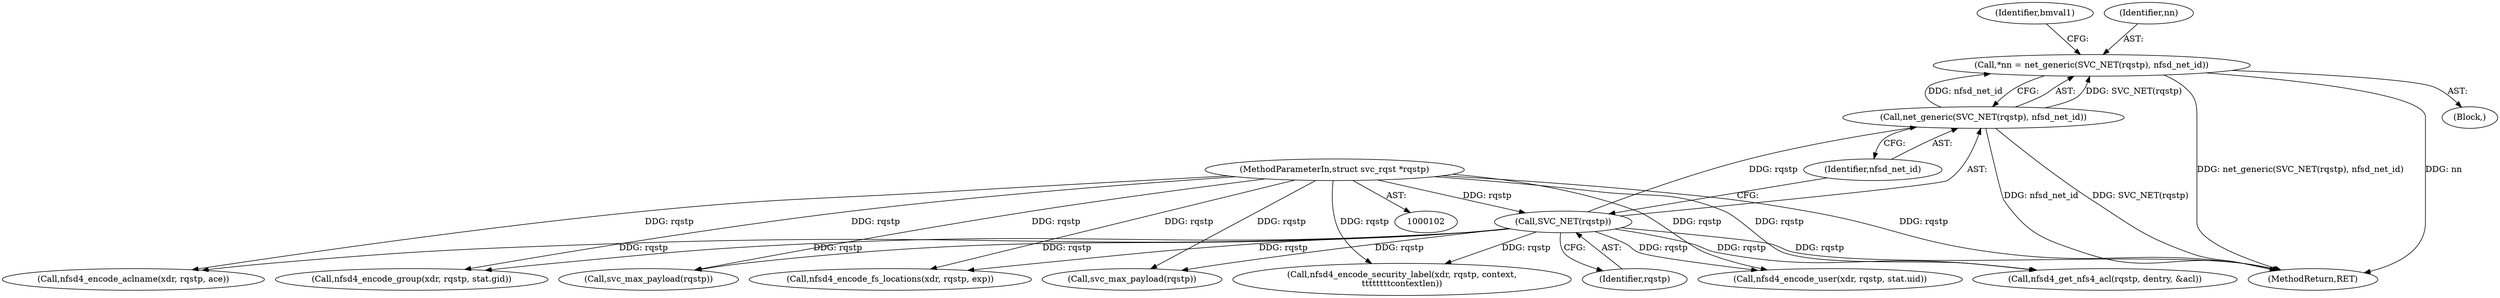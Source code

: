 digraph "0_linux_c70422f760c120480fee4de6c38804c72aa26bc1_12@pointer" {
"1000183" [label="(Call,*nn = net_generic(SVC_NET(rqstp), nfsd_net_id))"];
"1000185" [label="(Call,net_generic(SVC_NET(rqstp), nfsd_net_id))"];
"1000186" [label="(Call,SVC_NET(rqstp))"];
"1000108" [label="(MethodParameterIn,struct svc_rqst *rqstp)"];
"1000186" [label="(Call,SVC_NET(rqstp))"];
"1001206" [label="(Call,nfsd4_encode_fs_locations(xdr, rqstp, exp))"];
"1001435" [label="(Call,nfsd4_encode_group(xdr, rqstp, stat.gid))"];
"1001899" [label="(Call,nfsd4_encode_security_label(xdr, rqstp, context,\n\t\t\t\t\t\t\t\tcontextlen))"];
"1001322" [label="(Call,svc_max_payload(rqstp))"];
"1000191" [label="(Identifier,bmval1)"];
"1000108" [label="(MethodParameterIn,struct svc_rqst *rqstp)"];
"1001419" [label="(Call,nfsd4_encode_user(xdr, rqstp, stat.uid))"];
"1000188" [label="(Identifier,nfsd_net_id)"];
"1000306" [label="(Call,nfsd4_get_nfs4_acl(rqstp, dentry, &acl))"];
"1001344" [label="(Call,svc_max_payload(rqstp))"];
"1000958" [label="(Call,nfsd4_encode_aclname(xdr, rqstp, ace))"];
"1000187" [label="(Identifier,rqstp)"];
"1000183" [label="(Call,*nn = net_generic(SVC_NET(rqstp), nfsd_net_id))"];
"1000184" [label="(Identifier,nn)"];
"1000185" [label="(Call,net_generic(SVC_NET(rqstp), nfsd_net_id))"];
"1001963" [label="(MethodReturn,RET)"];
"1000110" [label="(Block,)"];
"1000183" -> "1000110"  [label="AST: "];
"1000183" -> "1000185"  [label="CFG: "];
"1000184" -> "1000183"  [label="AST: "];
"1000185" -> "1000183"  [label="AST: "];
"1000191" -> "1000183"  [label="CFG: "];
"1000183" -> "1001963"  [label="DDG: net_generic(SVC_NET(rqstp), nfsd_net_id)"];
"1000183" -> "1001963"  [label="DDG: nn"];
"1000185" -> "1000183"  [label="DDG: SVC_NET(rqstp)"];
"1000185" -> "1000183"  [label="DDG: nfsd_net_id"];
"1000185" -> "1000188"  [label="CFG: "];
"1000186" -> "1000185"  [label="AST: "];
"1000188" -> "1000185"  [label="AST: "];
"1000185" -> "1001963"  [label="DDG: nfsd_net_id"];
"1000185" -> "1001963"  [label="DDG: SVC_NET(rqstp)"];
"1000186" -> "1000185"  [label="DDG: rqstp"];
"1000186" -> "1000187"  [label="CFG: "];
"1000187" -> "1000186"  [label="AST: "];
"1000188" -> "1000186"  [label="CFG: "];
"1000186" -> "1001963"  [label="DDG: rqstp"];
"1000108" -> "1000186"  [label="DDG: rqstp"];
"1000186" -> "1000306"  [label="DDG: rqstp"];
"1000186" -> "1000958"  [label="DDG: rqstp"];
"1000186" -> "1001206"  [label="DDG: rqstp"];
"1000186" -> "1001322"  [label="DDG: rqstp"];
"1000186" -> "1001344"  [label="DDG: rqstp"];
"1000186" -> "1001419"  [label="DDG: rqstp"];
"1000186" -> "1001435"  [label="DDG: rqstp"];
"1000186" -> "1001899"  [label="DDG: rqstp"];
"1000108" -> "1000102"  [label="AST: "];
"1000108" -> "1001963"  [label="DDG: rqstp"];
"1000108" -> "1000306"  [label="DDG: rqstp"];
"1000108" -> "1000958"  [label="DDG: rqstp"];
"1000108" -> "1001206"  [label="DDG: rqstp"];
"1000108" -> "1001322"  [label="DDG: rqstp"];
"1000108" -> "1001344"  [label="DDG: rqstp"];
"1000108" -> "1001419"  [label="DDG: rqstp"];
"1000108" -> "1001435"  [label="DDG: rqstp"];
"1000108" -> "1001899"  [label="DDG: rqstp"];
}
